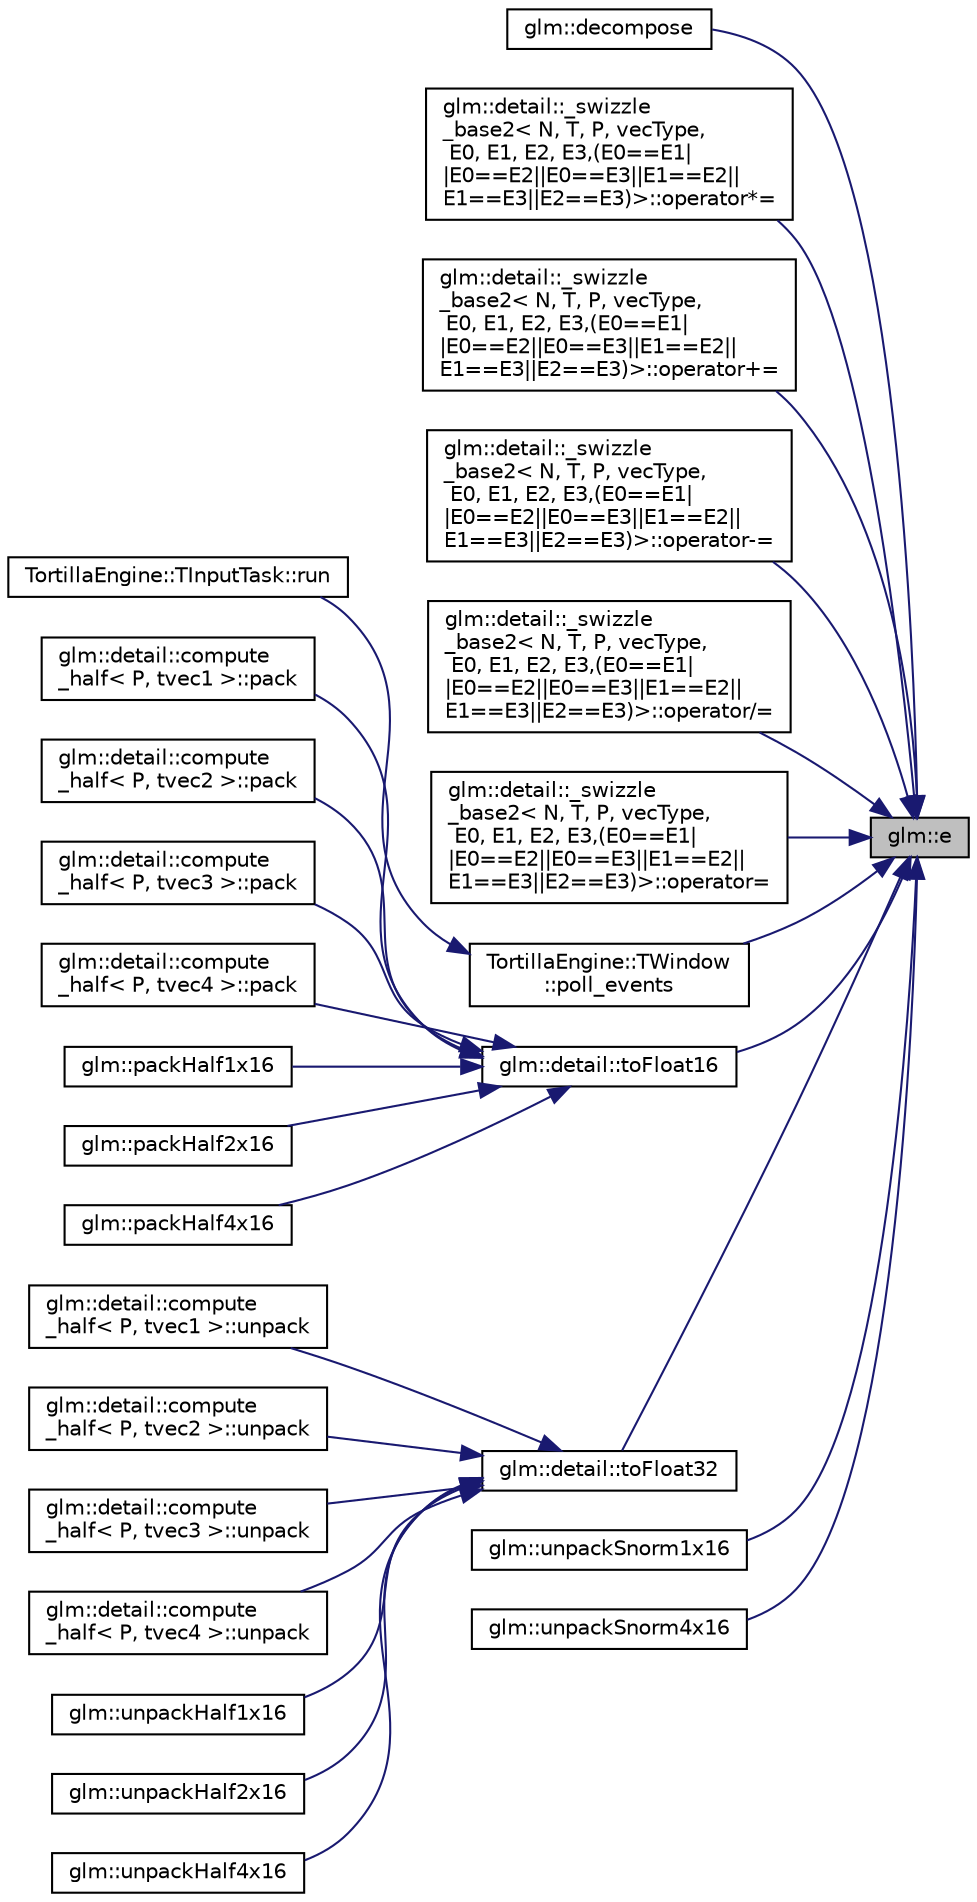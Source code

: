 digraph "glm::e"
{
 // LATEX_PDF_SIZE
  edge [fontname="Helvetica",fontsize="10",labelfontname="Helvetica",labelfontsize="10"];
  node [fontname="Helvetica",fontsize="10",shape=record];
  rankdir="RL";
  Node1 [label="glm::e",height=0.2,width=0.4,color="black", fillcolor="grey75", style="filled", fontcolor="black",tooltip=" "];
  Node1 -> Node2 [dir="back",color="midnightblue",fontsize="10",style="solid",fontname="Helvetica"];
  Node2 [label="glm::decompose",height=0.2,width=0.4,color="black", fillcolor="white", style="filled",URL="$group__gtx__matrix__decompose.html#ga0f1245817507156b337798a253577c8b",tooltip=" "];
  Node1 -> Node3 [dir="back",color="midnightblue",fontsize="10",style="solid",fontname="Helvetica"];
  Node3 [label="glm::detail::_swizzle\l_base2\< N, T, P, vecType,\l E0, E1, E2, E3,(E0==E1\|\l\|E0==E2\|\|E0==E3\|\|E1==E2\|\|\lE1==E3\|\|E2==E3)\>::operator*=",height=0.2,width=0.4,color="black", fillcolor="white", style="filled",URL="$structglm_1_1detail_1_1__swizzle__base2.html#afc710132e971b2121701ec7a5bd8761b",tooltip=" "];
  Node1 -> Node4 [dir="back",color="midnightblue",fontsize="10",style="solid",fontname="Helvetica"];
  Node4 [label="glm::detail::_swizzle\l_base2\< N, T, P, vecType,\l E0, E1, E2, E3,(E0==E1\|\l\|E0==E2\|\|E0==E3\|\|E1==E2\|\|\lE1==E3\|\|E2==E3)\>::operator+=",height=0.2,width=0.4,color="black", fillcolor="white", style="filled",URL="$structglm_1_1detail_1_1__swizzle__base2.html#a20ab7639070ba0bc572b6224d77c1052",tooltip=" "];
  Node1 -> Node5 [dir="back",color="midnightblue",fontsize="10",style="solid",fontname="Helvetica"];
  Node5 [label="glm::detail::_swizzle\l_base2\< N, T, P, vecType,\l E0, E1, E2, E3,(E0==E1\|\l\|E0==E2\|\|E0==E3\|\|E1==E2\|\|\lE1==E3\|\|E2==E3)\>::operator-=",height=0.2,width=0.4,color="black", fillcolor="white", style="filled",URL="$structglm_1_1detail_1_1__swizzle__base2.html#a526ef7902d169766df8eb27d74381187",tooltip=" "];
  Node1 -> Node6 [dir="back",color="midnightblue",fontsize="10",style="solid",fontname="Helvetica"];
  Node6 [label="glm::detail::_swizzle\l_base2\< N, T, P, vecType,\l E0, E1, E2, E3,(E0==E1\|\l\|E0==E2\|\|E0==E3\|\|E1==E2\|\|\lE1==E3\|\|E2==E3)\>::operator/=",height=0.2,width=0.4,color="black", fillcolor="white", style="filled",URL="$structglm_1_1detail_1_1__swizzle__base2.html#adadee6f3dfed945dab83ecd0a2805756",tooltip=" "];
  Node1 -> Node7 [dir="back",color="midnightblue",fontsize="10",style="solid",fontname="Helvetica"];
  Node7 [label="glm::detail::_swizzle\l_base2\< N, T, P, vecType,\l E0, E1, E2, E3,(E0==E1\|\l\|E0==E2\|\|E0==E3\|\|E1==E2\|\|\lE1==E3\|\|E2==E3)\>::operator=",height=0.2,width=0.4,color="black", fillcolor="white", style="filled",URL="$structglm_1_1detail_1_1__swizzle__base2.html#ab4f91d3891e4f4e0acb1e96364527c2b",tooltip=" "];
  Node1 -> Node8 [dir="back",color="midnightblue",fontsize="10",style="solid",fontname="Helvetica"];
  Node8 [label="TortillaEngine::TWindow\l::poll_events",height=0.2,width=0.4,color="black", fillcolor="white", style="filled",URL="$class_tortilla_engine_1_1_t_window.html#aec0c9d9293efe08642961f767f2e6441",tooltip="Gets the event index."];
  Node8 -> Node9 [dir="back",color="midnightblue",fontsize="10",style="solid",fontname="Helvetica"];
  Node9 [label="TortillaEngine::TInputTask::run",height=0.2,width=0.4,color="black", fillcolor="white", style="filled",URL="$class_tortilla_engine_1_1_t_input_task.html#af6b5c50d43ec830f178fe17decdb0cc3",tooltip="Execute the input detection."];
  Node1 -> Node10 [dir="back",color="midnightblue",fontsize="10",style="solid",fontname="Helvetica"];
  Node10 [label="glm::detail::toFloat16",height=0.2,width=0.4,color="black", fillcolor="white", style="filled",URL="$namespaceglm_1_1detail.html#ac16321696a34b41c55f941b319d50652",tooltip=" "];
  Node10 -> Node11 [dir="back",color="midnightblue",fontsize="10",style="solid",fontname="Helvetica"];
  Node11 [label="glm::detail::compute\l_half\< P, tvec1 \>::pack",height=0.2,width=0.4,color="black", fillcolor="white", style="filled",URL="$structglm_1_1detail_1_1compute__half_3_01_p_00_01tvec1_01_4.html#a9a68b199364fc66de210ca1de0d2242b",tooltip=" "];
  Node10 -> Node12 [dir="back",color="midnightblue",fontsize="10",style="solid",fontname="Helvetica"];
  Node12 [label="glm::detail::compute\l_half\< P, tvec2 \>::pack",height=0.2,width=0.4,color="black", fillcolor="white", style="filled",URL="$structglm_1_1detail_1_1compute__half_3_01_p_00_01tvec2_01_4.html#ad4f9aae8c371dfc6bb0c566beac0d172",tooltip=" "];
  Node10 -> Node13 [dir="back",color="midnightblue",fontsize="10",style="solid",fontname="Helvetica"];
  Node13 [label="glm::detail::compute\l_half\< P, tvec3 \>::pack",height=0.2,width=0.4,color="black", fillcolor="white", style="filled",URL="$structglm_1_1detail_1_1compute__half_3_01_p_00_01tvec3_01_4.html#a329d076df25a395e8d4872384ca17221",tooltip=" "];
  Node10 -> Node14 [dir="back",color="midnightblue",fontsize="10",style="solid",fontname="Helvetica"];
  Node14 [label="glm::detail::compute\l_half\< P, tvec4 \>::pack",height=0.2,width=0.4,color="black", fillcolor="white", style="filled",URL="$structglm_1_1detail_1_1compute__half_3_01_p_00_01tvec4_01_4.html#a10c39dc8342760eee962fb57e5d8a391",tooltip=" "];
  Node10 -> Node15 [dir="back",color="midnightblue",fontsize="10",style="solid",fontname="Helvetica"];
  Node15 [label="glm::packHalf1x16",height=0.2,width=0.4,color="black", fillcolor="white", style="filled",URL="$group__gtc__packing.html#gaba534b320836a35372e00af5771dd1a2",tooltip=" "];
  Node10 -> Node16 [dir="back",color="midnightblue",fontsize="10",style="solid",fontname="Helvetica"];
  Node16 [label="glm::packHalf2x16",height=0.2,width=0.4,color="black", fillcolor="white", style="filled",URL="$group__core__func__packing.html#ga082f6dd65f73a547ed3067ef00be036f",tooltip=" "];
  Node10 -> Node17 [dir="back",color="midnightblue",fontsize="10",style="solid",fontname="Helvetica"];
  Node17 [label="glm::packHalf4x16",height=0.2,width=0.4,color="black", fillcolor="white", style="filled",URL="$group__gtc__packing.html#ga8104f0b719b7792491f2b789a6dd6f96",tooltip=" "];
  Node1 -> Node18 [dir="back",color="midnightblue",fontsize="10",style="solid",fontname="Helvetica"];
  Node18 [label="glm::detail::toFloat32",height=0.2,width=0.4,color="black", fillcolor="white", style="filled",URL="$namespaceglm_1_1detail.html#a8e4719d94d99ee1e625496e04317272b",tooltip=" "];
  Node18 -> Node19 [dir="back",color="midnightblue",fontsize="10",style="solid",fontname="Helvetica"];
  Node19 [label="glm::detail::compute\l_half\< P, tvec1 \>::unpack",height=0.2,width=0.4,color="black", fillcolor="white", style="filled",URL="$structglm_1_1detail_1_1compute__half_3_01_p_00_01tvec1_01_4.html#a92e6b667d1d28ae167b9df692c805afd",tooltip=" "];
  Node18 -> Node20 [dir="back",color="midnightblue",fontsize="10",style="solid",fontname="Helvetica"];
  Node20 [label="glm::detail::compute\l_half\< P, tvec2 \>::unpack",height=0.2,width=0.4,color="black", fillcolor="white", style="filled",URL="$structglm_1_1detail_1_1compute__half_3_01_p_00_01tvec2_01_4.html#a6458eaa1f6f937b70380469ad6c17f5e",tooltip=" "];
  Node18 -> Node21 [dir="back",color="midnightblue",fontsize="10",style="solid",fontname="Helvetica"];
  Node21 [label="glm::detail::compute\l_half\< P, tvec3 \>::unpack",height=0.2,width=0.4,color="black", fillcolor="white", style="filled",URL="$structglm_1_1detail_1_1compute__half_3_01_p_00_01tvec3_01_4.html#a48226a2ef3176a5fbf6bbad330180517",tooltip=" "];
  Node18 -> Node22 [dir="back",color="midnightblue",fontsize="10",style="solid",fontname="Helvetica"];
  Node22 [label="glm::detail::compute\l_half\< P, tvec4 \>::unpack",height=0.2,width=0.4,color="black", fillcolor="white", style="filled",URL="$structglm_1_1detail_1_1compute__half_3_01_p_00_01tvec4_01_4.html#a60cf0de8f240ff4836f7f96799cf5494",tooltip=" "];
  Node18 -> Node23 [dir="back",color="midnightblue",fontsize="10",style="solid",fontname="Helvetica"];
  Node23 [label="glm::unpackHalf1x16",height=0.2,width=0.4,color="black", fillcolor="white", style="filled",URL="$group__gtc__packing.html#gaa6eebcdfc746584b7d1823f1d5344fed",tooltip=" "];
  Node18 -> Node24 [dir="back",color="midnightblue",fontsize="10",style="solid",fontname="Helvetica"];
  Node24 [label="glm::unpackHalf2x16",height=0.2,width=0.4,color="black", fillcolor="white", style="filled",URL="$group__core__func__packing.html#ga90be544929ed83fa7039208bbab8c0ba",tooltip=" "];
  Node18 -> Node25 [dir="back",color="midnightblue",fontsize="10",style="solid",fontname="Helvetica"];
  Node25 [label="glm::unpackHalf4x16",height=0.2,width=0.4,color="black", fillcolor="white", style="filled",URL="$group__gtc__packing.html#gaea526d6491ad40401eac34803984bf27",tooltip=" "];
  Node1 -> Node26 [dir="back",color="midnightblue",fontsize="10",style="solid",fontname="Helvetica"];
  Node26 [label="glm::unpackSnorm1x16",height=0.2,width=0.4,color="black", fillcolor="white", style="filled",URL="$group__gtc__packing.html#ga246f451cebf590726324f7a283e3d65e",tooltip=" "];
  Node1 -> Node27 [dir="back",color="midnightblue",fontsize="10",style="solid",fontname="Helvetica"];
  Node27 [label="glm::unpackSnorm4x16",height=0.2,width=0.4,color="black", fillcolor="white", style="filled",URL="$group__gtc__packing.html#ga1bfaa3f217fd7a4b6b9d3117ecb3fcac",tooltip=" "];
}
